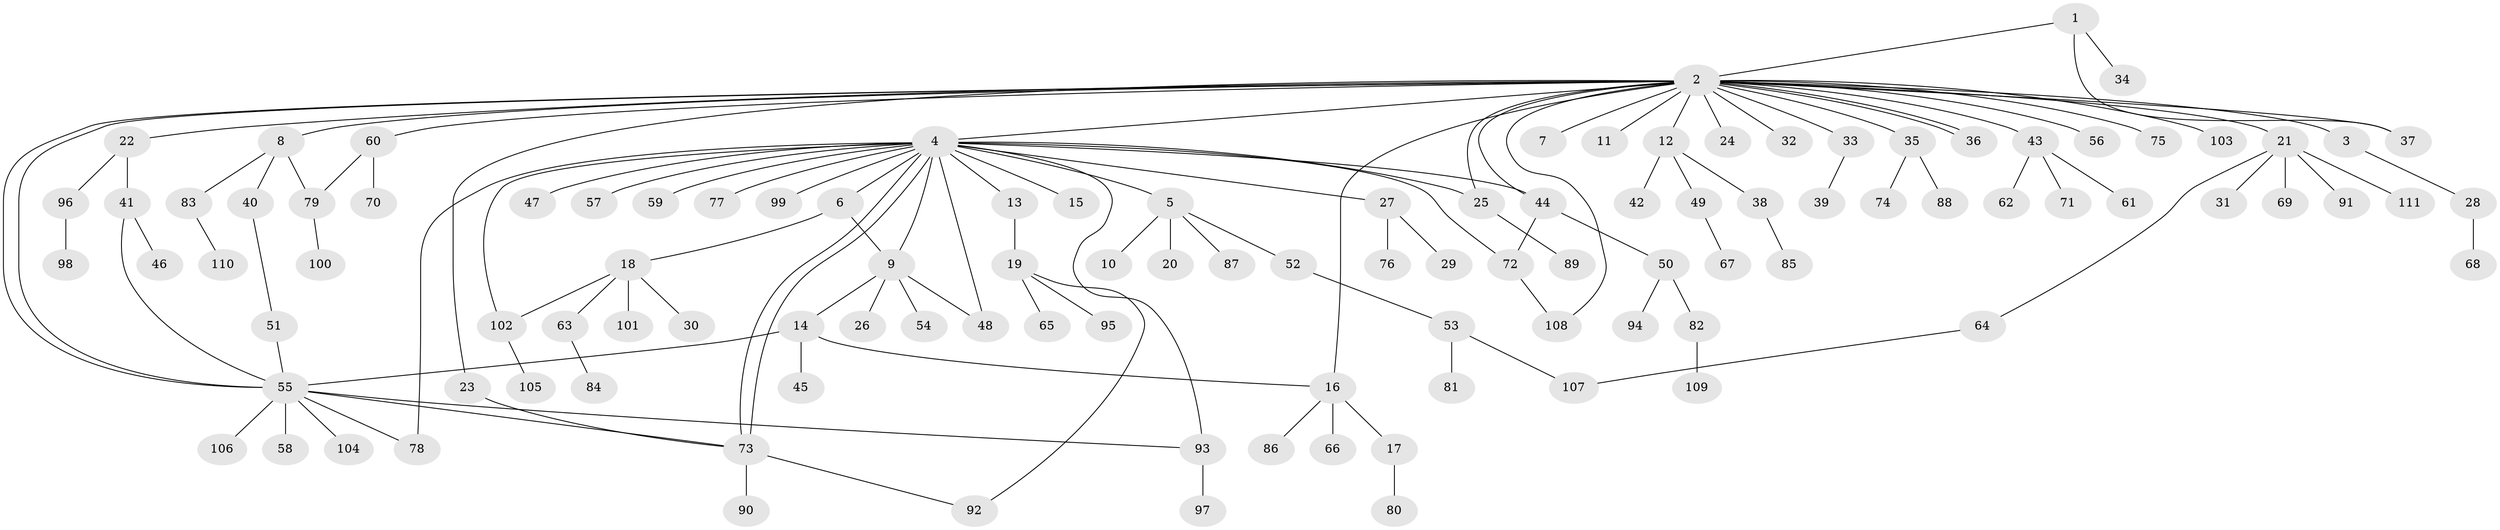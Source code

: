 // Generated by graph-tools (version 1.1) at 2025/01/03/09/25 03:01:50]
// undirected, 111 vertices, 132 edges
graph export_dot {
graph [start="1"]
  node [color=gray90,style=filled];
  1;
  2;
  3;
  4;
  5;
  6;
  7;
  8;
  9;
  10;
  11;
  12;
  13;
  14;
  15;
  16;
  17;
  18;
  19;
  20;
  21;
  22;
  23;
  24;
  25;
  26;
  27;
  28;
  29;
  30;
  31;
  32;
  33;
  34;
  35;
  36;
  37;
  38;
  39;
  40;
  41;
  42;
  43;
  44;
  45;
  46;
  47;
  48;
  49;
  50;
  51;
  52;
  53;
  54;
  55;
  56;
  57;
  58;
  59;
  60;
  61;
  62;
  63;
  64;
  65;
  66;
  67;
  68;
  69;
  70;
  71;
  72;
  73;
  74;
  75;
  76;
  77;
  78;
  79;
  80;
  81;
  82;
  83;
  84;
  85;
  86;
  87;
  88;
  89;
  90;
  91;
  92;
  93;
  94;
  95;
  96;
  97;
  98;
  99;
  100;
  101;
  102;
  103;
  104;
  105;
  106;
  107;
  108;
  109;
  110;
  111;
  1 -- 2;
  1 -- 34;
  1 -- 37;
  2 -- 3;
  2 -- 4;
  2 -- 7;
  2 -- 8;
  2 -- 11;
  2 -- 12;
  2 -- 16;
  2 -- 21;
  2 -- 22;
  2 -- 23;
  2 -- 24;
  2 -- 25;
  2 -- 32;
  2 -- 33;
  2 -- 35;
  2 -- 36;
  2 -- 36;
  2 -- 37;
  2 -- 43;
  2 -- 44;
  2 -- 55;
  2 -- 55;
  2 -- 56;
  2 -- 60;
  2 -- 75;
  2 -- 103;
  2 -- 108;
  3 -- 28;
  4 -- 5;
  4 -- 6;
  4 -- 9;
  4 -- 13;
  4 -- 15;
  4 -- 25;
  4 -- 27;
  4 -- 44;
  4 -- 47;
  4 -- 48;
  4 -- 57;
  4 -- 59;
  4 -- 72;
  4 -- 73;
  4 -- 73;
  4 -- 77;
  4 -- 78;
  4 -- 93;
  4 -- 99;
  4 -- 102;
  5 -- 10;
  5 -- 20;
  5 -- 52;
  5 -- 87;
  6 -- 9;
  6 -- 18;
  8 -- 40;
  8 -- 79;
  8 -- 83;
  9 -- 14;
  9 -- 26;
  9 -- 48;
  9 -- 54;
  12 -- 38;
  12 -- 42;
  12 -- 49;
  13 -- 19;
  14 -- 16;
  14 -- 45;
  14 -- 55;
  16 -- 17;
  16 -- 66;
  16 -- 86;
  17 -- 80;
  18 -- 30;
  18 -- 63;
  18 -- 101;
  18 -- 102;
  19 -- 65;
  19 -- 92;
  19 -- 95;
  21 -- 31;
  21 -- 64;
  21 -- 69;
  21 -- 91;
  21 -- 111;
  22 -- 41;
  22 -- 96;
  23 -- 73;
  25 -- 89;
  27 -- 29;
  27 -- 76;
  28 -- 68;
  33 -- 39;
  35 -- 74;
  35 -- 88;
  38 -- 85;
  40 -- 51;
  41 -- 46;
  41 -- 55;
  43 -- 61;
  43 -- 62;
  43 -- 71;
  44 -- 50;
  44 -- 72;
  49 -- 67;
  50 -- 82;
  50 -- 94;
  51 -- 55;
  52 -- 53;
  53 -- 81;
  53 -- 107;
  55 -- 58;
  55 -- 73;
  55 -- 78;
  55 -- 93;
  55 -- 104;
  55 -- 106;
  60 -- 70;
  60 -- 79;
  63 -- 84;
  64 -- 107;
  72 -- 108;
  73 -- 90;
  73 -- 92;
  79 -- 100;
  82 -- 109;
  83 -- 110;
  93 -- 97;
  96 -- 98;
  102 -- 105;
}
